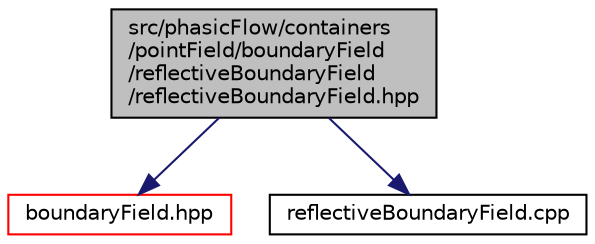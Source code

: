 digraph "src/phasicFlow/containers/pointField/boundaryField/reflectiveBoundaryField/reflectiveBoundaryField.hpp"
{
 // LATEX_PDF_SIZE
  edge [fontname="Helvetica",fontsize="10",labelfontname="Helvetica",labelfontsize="10"];
  node [fontname="Helvetica",fontsize="10",shape=record];
  Node1 [label="src/phasicFlow/containers\l/pointField/boundaryField\l/reflectiveBoundaryField\l/reflectiveBoundaryField.hpp",height=0.2,width=0.4,color="black", fillcolor="grey75", style="filled", fontcolor="black",tooltip=" "];
  Node1 -> Node2 [color="midnightblue",fontsize="10",style="solid",fontname="Helvetica"];
  Node2 [label="boundaryField.hpp",height=0.2,width=0.4,color="red", fillcolor="white", style="filled",URL="$boundaryField_8hpp.html",tooltip=" "];
  Node1 -> Node127 [color="midnightblue",fontsize="10",style="solid",fontname="Helvetica"];
  Node127 [label="reflectiveBoundaryField.cpp",height=0.2,width=0.4,color="black", fillcolor="white", style="filled",URL="$reflectiveBoundaryField_8cpp.html",tooltip=" "];
}
